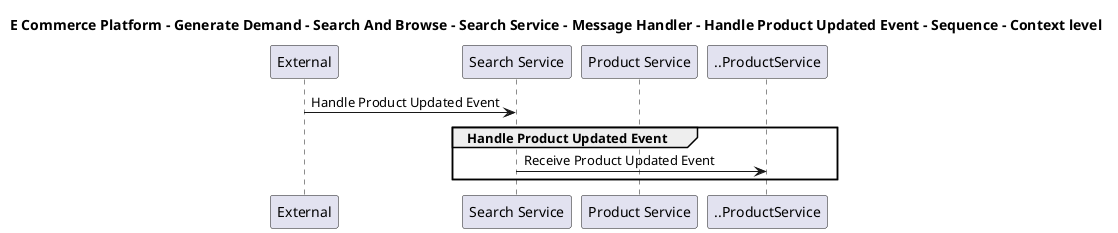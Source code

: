 @startuml

title E Commerce Platform - Generate Demand - Search And Browse - Search Service - Message Handler - Handle Product Updated Event - Sequence - Context level

participant "External" as C4InterFlow.SoftwareSystems.ExternalSystem
participant "Search Service" as ECommercePlatform.GenerateDemand.SearchAndBrowse.SoftwareSystems.SearchService
participant "Product Service" as ECommercePlatform.CreateProduct.ProductInformationManagement.SoftwareSystems.ProductService

C4InterFlow.SoftwareSystems.ExternalSystem -> ECommercePlatform.GenerateDemand.SearchAndBrowse.SoftwareSystems.SearchService : Handle Product Updated Event
group Handle Product Updated Event
ECommercePlatform.GenerateDemand.SearchAndBrowse.SoftwareSystems.SearchService -> ..ProductService : Receive Product Updated Event
end


@enduml

